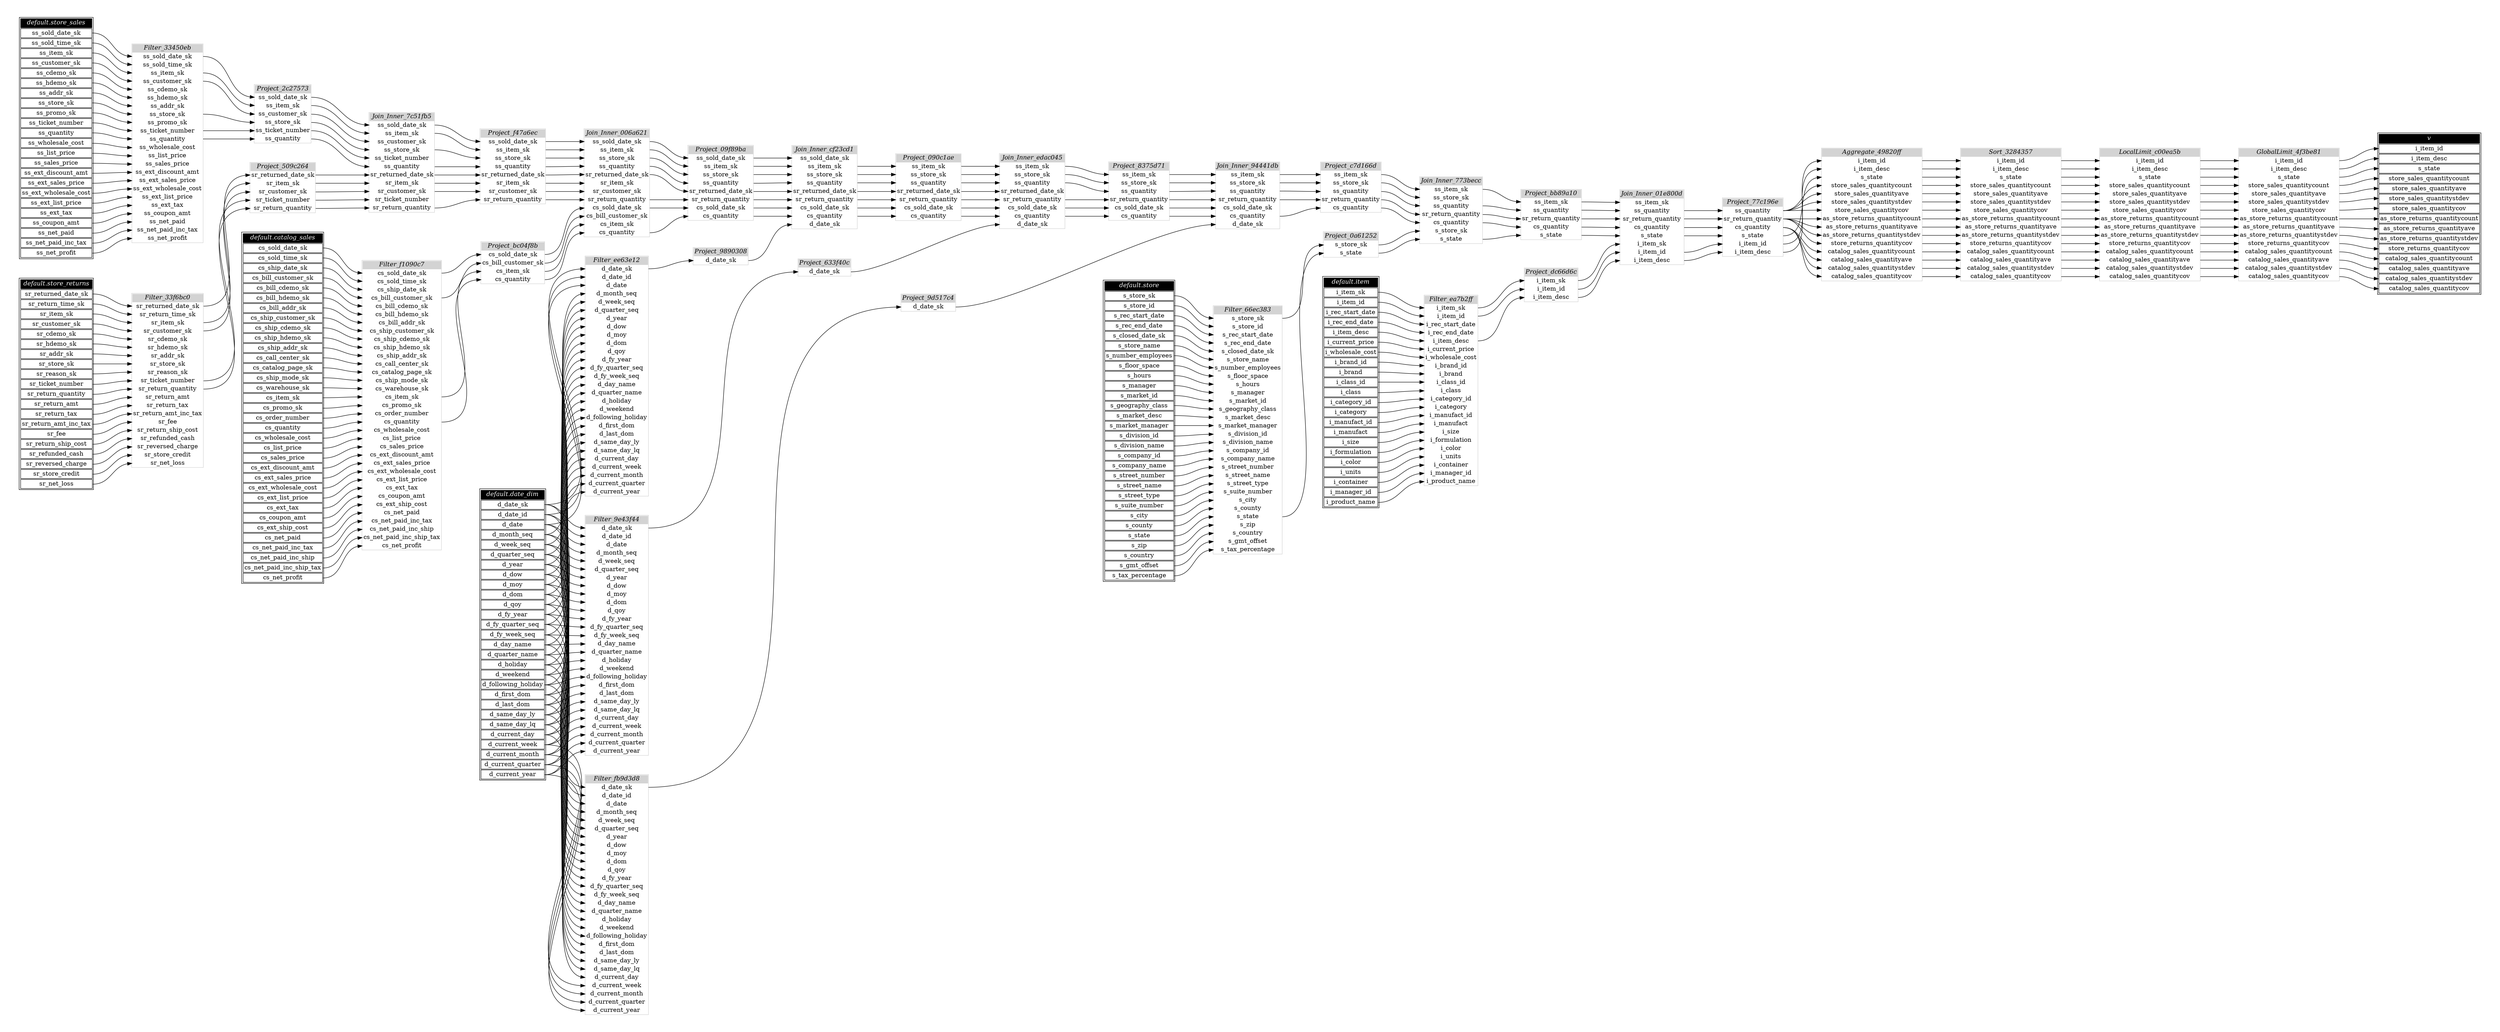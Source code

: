 // Automatically generated by TPCDSFlowTestSuite


digraph {
  graph [pad="0.5" nodesep="0.5" ranksep="1" fontname="Helvetica" rankdir=LR];
  node [shape=plaintext]

  
"Aggregate_49820ff" [label=<
<table color="lightgray" border="1" cellborder="0" cellspacing="0">
  <tr><td bgcolor="lightgray" port="nodeName"><i>Aggregate_49820ff</i></td></tr>
  <tr><td port="0">i_item_id</td></tr>
<tr><td port="1">i_item_desc</td></tr>
<tr><td port="2">s_state</td></tr>
<tr><td port="3">store_sales_quantitycount</td></tr>
<tr><td port="4">store_sales_quantityave</td></tr>
<tr><td port="5">store_sales_quantitystdev</td></tr>
<tr><td port="6">store_sales_quantitycov</td></tr>
<tr><td port="7">as_store_returns_quantitycount</td></tr>
<tr><td port="8">as_store_returns_quantityave</td></tr>
<tr><td port="9">as_store_returns_quantitystdev</td></tr>
<tr><td port="10">store_returns_quantitycov</td></tr>
<tr><td port="11">catalog_sales_quantitycount</td></tr>
<tr><td port="12">catalog_sales_quantityave</td></tr>
<tr><td port="13">catalog_sales_quantitystdev</td></tr>
<tr><td port="14">catalog_sales_quantitycov</td></tr>
</table>>];
     

"Filter_33450eb" [label=<
<table color="lightgray" border="1" cellborder="0" cellspacing="0">
  <tr><td bgcolor="lightgray" port="nodeName"><i>Filter_33450eb</i></td></tr>
  <tr><td port="0">ss_sold_date_sk</td></tr>
<tr><td port="1">ss_sold_time_sk</td></tr>
<tr><td port="2">ss_item_sk</td></tr>
<tr><td port="3">ss_customer_sk</td></tr>
<tr><td port="4">ss_cdemo_sk</td></tr>
<tr><td port="5">ss_hdemo_sk</td></tr>
<tr><td port="6">ss_addr_sk</td></tr>
<tr><td port="7">ss_store_sk</td></tr>
<tr><td port="8">ss_promo_sk</td></tr>
<tr><td port="9">ss_ticket_number</td></tr>
<tr><td port="10">ss_quantity</td></tr>
<tr><td port="11">ss_wholesale_cost</td></tr>
<tr><td port="12">ss_list_price</td></tr>
<tr><td port="13">ss_sales_price</td></tr>
<tr><td port="14">ss_ext_discount_amt</td></tr>
<tr><td port="15">ss_ext_sales_price</td></tr>
<tr><td port="16">ss_ext_wholesale_cost</td></tr>
<tr><td port="17">ss_ext_list_price</td></tr>
<tr><td port="18">ss_ext_tax</td></tr>
<tr><td port="19">ss_coupon_amt</td></tr>
<tr><td port="20">ss_net_paid</td></tr>
<tr><td port="21">ss_net_paid_inc_tax</td></tr>
<tr><td port="22">ss_net_profit</td></tr>
</table>>];
     

"Filter_33f6bc0" [label=<
<table color="lightgray" border="1" cellborder="0" cellspacing="0">
  <tr><td bgcolor="lightgray" port="nodeName"><i>Filter_33f6bc0</i></td></tr>
  <tr><td port="0">sr_returned_date_sk</td></tr>
<tr><td port="1">sr_return_time_sk</td></tr>
<tr><td port="2">sr_item_sk</td></tr>
<tr><td port="3">sr_customer_sk</td></tr>
<tr><td port="4">sr_cdemo_sk</td></tr>
<tr><td port="5">sr_hdemo_sk</td></tr>
<tr><td port="6">sr_addr_sk</td></tr>
<tr><td port="7">sr_store_sk</td></tr>
<tr><td port="8">sr_reason_sk</td></tr>
<tr><td port="9">sr_ticket_number</td></tr>
<tr><td port="10">sr_return_quantity</td></tr>
<tr><td port="11">sr_return_amt</td></tr>
<tr><td port="12">sr_return_tax</td></tr>
<tr><td port="13">sr_return_amt_inc_tax</td></tr>
<tr><td port="14">sr_fee</td></tr>
<tr><td port="15">sr_return_ship_cost</td></tr>
<tr><td port="16">sr_refunded_cash</td></tr>
<tr><td port="17">sr_reversed_charge</td></tr>
<tr><td port="18">sr_store_credit</td></tr>
<tr><td port="19">sr_net_loss</td></tr>
</table>>];
     

"Filter_66ec383" [label=<
<table color="lightgray" border="1" cellborder="0" cellspacing="0">
  <tr><td bgcolor="lightgray" port="nodeName"><i>Filter_66ec383</i></td></tr>
  <tr><td port="0">s_store_sk</td></tr>
<tr><td port="1">s_store_id</td></tr>
<tr><td port="2">s_rec_start_date</td></tr>
<tr><td port="3">s_rec_end_date</td></tr>
<tr><td port="4">s_closed_date_sk</td></tr>
<tr><td port="5">s_store_name</td></tr>
<tr><td port="6">s_number_employees</td></tr>
<tr><td port="7">s_floor_space</td></tr>
<tr><td port="8">s_hours</td></tr>
<tr><td port="9">s_manager</td></tr>
<tr><td port="10">s_market_id</td></tr>
<tr><td port="11">s_geography_class</td></tr>
<tr><td port="12">s_market_desc</td></tr>
<tr><td port="13">s_market_manager</td></tr>
<tr><td port="14">s_division_id</td></tr>
<tr><td port="15">s_division_name</td></tr>
<tr><td port="16">s_company_id</td></tr>
<tr><td port="17">s_company_name</td></tr>
<tr><td port="18">s_street_number</td></tr>
<tr><td port="19">s_street_name</td></tr>
<tr><td port="20">s_street_type</td></tr>
<tr><td port="21">s_suite_number</td></tr>
<tr><td port="22">s_city</td></tr>
<tr><td port="23">s_county</td></tr>
<tr><td port="24">s_state</td></tr>
<tr><td port="25">s_zip</td></tr>
<tr><td port="26">s_country</td></tr>
<tr><td port="27">s_gmt_offset</td></tr>
<tr><td port="28">s_tax_percentage</td></tr>
</table>>];
     

"Filter_9e43f44" [label=<
<table color="lightgray" border="1" cellborder="0" cellspacing="0">
  <tr><td bgcolor="lightgray" port="nodeName"><i>Filter_9e43f44</i></td></tr>
  <tr><td port="0">d_date_sk</td></tr>
<tr><td port="1">d_date_id</td></tr>
<tr><td port="2">d_date</td></tr>
<tr><td port="3">d_month_seq</td></tr>
<tr><td port="4">d_week_seq</td></tr>
<tr><td port="5">d_quarter_seq</td></tr>
<tr><td port="6">d_year</td></tr>
<tr><td port="7">d_dow</td></tr>
<tr><td port="8">d_moy</td></tr>
<tr><td port="9">d_dom</td></tr>
<tr><td port="10">d_qoy</td></tr>
<tr><td port="11">d_fy_year</td></tr>
<tr><td port="12">d_fy_quarter_seq</td></tr>
<tr><td port="13">d_fy_week_seq</td></tr>
<tr><td port="14">d_day_name</td></tr>
<tr><td port="15">d_quarter_name</td></tr>
<tr><td port="16">d_holiday</td></tr>
<tr><td port="17">d_weekend</td></tr>
<tr><td port="18">d_following_holiday</td></tr>
<tr><td port="19">d_first_dom</td></tr>
<tr><td port="20">d_last_dom</td></tr>
<tr><td port="21">d_same_day_ly</td></tr>
<tr><td port="22">d_same_day_lq</td></tr>
<tr><td port="23">d_current_day</td></tr>
<tr><td port="24">d_current_week</td></tr>
<tr><td port="25">d_current_month</td></tr>
<tr><td port="26">d_current_quarter</td></tr>
<tr><td port="27">d_current_year</td></tr>
</table>>];
     

"Filter_ea7b2ff" [label=<
<table color="lightgray" border="1" cellborder="0" cellspacing="0">
  <tr><td bgcolor="lightgray" port="nodeName"><i>Filter_ea7b2ff</i></td></tr>
  <tr><td port="0">i_item_sk</td></tr>
<tr><td port="1">i_item_id</td></tr>
<tr><td port="2">i_rec_start_date</td></tr>
<tr><td port="3">i_rec_end_date</td></tr>
<tr><td port="4">i_item_desc</td></tr>
<tr><td port="5">i_current_price</td></tr>
<tr><td port="6">i_wholesale_cost</td></tr>
<tr><td port="7">i_brand_id</td></tr>
<tr><td port="8">i_brand</td></tr>
<tr><td port="9">i_class_id</td></tr>
<tr><td port="10">i_class</td></tr>
<tr><td port="11">i_category_id</td></tr>
<tr><td port="12">i_category</td></tr>
<tr><td port="13">i_manufact_id</td></tr>
<tr><td port="14">i_manufact</td></tr>
<tr><td port="15">i_size</td></tr>
<tr><td port="16">i_formulation</td></tr>
<tr><td port="17">i_color</td></tr>
<tr><td port="18">i_units</td></tr>
<tr><td port="19">i_container</td></tr>
<tr><td port="20">i_manager_id</td></tr>
<tr><td port="21">i_product_name</td></tr>
</table>>];
     

"Filter_ee63e12" [label=<
<table color="lightgray" border="1" cellborder="0" cellspacing="0">
  <tr><td bgcolor="lightgray" port="nodeName"><i>Filter_ee63e12</i></td></tr>
  <tr><td port="0">d_date_sk</td></tr>
<tr><td port="1">d_date_id</td></tr>
<tr><td port="2">d_date</td></tr>
<tr><td port="3">d_month_seq</td></tr>
<tr><td port="4">d_week_seq</td></tr>
<tr><td port="5">d_quarter_seq</td></tr>
<tr><td port="6">d_year</td></tr>
<tr><td port="7">d_dow</td></tr>
<tr><td port="8">d_moy</td></tr>
<tr><td port="9">d_dom</td></tr>
<tr><td port="10">d_qoy</td></tr>
<tr><td port="11">d_fy_year</td></tr>
<tr><td port="12">d_fy_quarter_seq</td></tr>
<tr><td port="13">d_fy_week_seq</td></tr>
<tr><td port="14">d_day_name</td></tr>
<tr><td port="15">d_quarter_name</td></tr>
<tr><td port="16">d_holiday</td></tr>
<tr><td port="17">d_weekend</td></tr>
<tr><td port="18">d_following_holiday</td></tr>
<tr><td port="19">d_first_dom</td></tr>
<tr><td port="20">d_last_dom</td></tr>
<tr><td port="21">d_same_day_ly</td></tr>
<tr><td port="22">d_same_day_lq</td></tr>
<tr><td port="23">d_current_day</td></tr>
<tr><td port="24">d_current_week</td></tr>
<tr><td port="25">d_current_month</td></tr>
<tr><td port="26">d_current_quarter</td></tr>
<tr><td port="27">d_current_year</td></tr>
</table>>];
     

"Filter_f1090c7" [label=<
<table color="lightgray" border="1" cellborder="0" cellspacing="0">
  <tr><td bgcolor="lightgray" port="nodeName"><i>Filter_f1090c7</i></td></tr>
  <tr><td port="0">cs_sold_date_sk</td></tr>
<tr><td port="1">cs_sold_time_sk</td></tr>
<tr><td port="2">cs_ship_date_sk</td></tr>
<tr><td port="3">cs_bill_customer_sk</td></tr>
<tr><td port="4">cs_bill_cdemo_sk</td></tr>
<tr><td port="5">cs_bill_hdemo_sk</td></tr>
<tr><td port="6">cs_bill_addr_sk</td></tr>
<tr><td port="7">cs_ship_customer_sk</td></tr>
<tr><td port="8">cs_ship_cdemo_sk</td></tr>
<tr><td port="9">cs_ship_hdemo_sk</td></tr>
<tr><td port="10">cs_ship_addr_sk</td></tr>
<tr><td port="11">cs_call_center_sk</td></tr>
<tr><td port="12">cs_catalog_page_sk</td></tr>
<tr><td port="13">cs_ship_mode_sk</td></tr>
<tr><td port="14">cs_warehouse_sk</td></tr>
<tr><td port="15">cs_item_sk</td></tr>
<tr><td port="16">cs_promo_sk</td></tr>
<tr><td port="17">cs_order_number</td></tr>
<tr><td port="18">cs_quantity</td></tr>
<tr><td port="19">cs_wholesale_cost</td></tr>
<tr><td port="20">cs_list_price</td></tr>
<tr><td port="21">cs_sales_price</td></tr>
<tr><td port="22">cs_ext_discount_amt</td></tr>
<tr><td port="23">cs_ext_sales_price</td></tr>
<tr><td port="24">cs_ext_wholesale_cost</td></tr>
<tr><td port="25">cs_ext_list_price</td></tr>
<tr><td port="26">cs_ext_tax</td></tr>
<tr><td port="27">cs_coupon_amt</td></tr>
<tr><td port="28">cs_ext_ship_cost</td></tr>
<tr><td port="29">cs_net_paid</td></tr>
<tr><td port="30">cs_net_paid_inc_tax</td></tr>
<tr><td port="31">cs_net_paid_inc_ship</td></tr>
<tr><td port="32">cs_net_paid_inc_ship_tax</td></tr>
<tr><td port="33">cs_net_profit</td></tr>
</table>>];
     

"Filter_fb9d3d8" [label=<
<table color="lightgray" border="1" cellborder="0" cellspacing="0">
  <tr><td bgcolor="lightgray" port="nodeName"><i>Filter_fb9d3d8</i></td></tr>
  <tr><td port="0">d_date_sk</td></tr>
<tr><td port="1">d_date_id</td></tr>
<tr><td port="2">d_date</td></tr>
<tr><td port="3">d_month_seq</td></tr>
<tr><td port="4">d_week_seq</td></tr>
<tr><td port="5">d_quarter_seq</td></tr>
<tr><td port="6">d_year</td></tr>
<tr><td port="7">d_dow</td></tr>
<tr><td port="8">d_moy</td></tr>
<tr><td port="9">d_dom</td></tr>
<tr><td port="10">d_qoy</td></tr>
<tr><td port="11">d_fy_year</td></tr>
<tr><td port="12">d_fy_quarter_seq</td></tr>
<tr><td port="13">d_fy_week_seq</td></tr>
<tr><td port="14">d_day_name</td></tr>
<tr><td port="15">d_quarter_name</td></tr>
<tr><td port="16">d_holiday</td></tr>
<tr><td port="17">d_weekend</td></tr>
<tr><td port="18">d_following_holiday</td></tr>
<tr><td port="19">d_first_dom</td></tr>
<tr><td port="20">d_last_dom</td></tr>
<tr><td port="21">d_same_day_ly</td></tr>
<tr><td port="22">d_same_day_lq</td></tr>
<tr><td port="23">d_current_day</td></tr>
<tr><td port="24">d_current_week</td></tr>
<tr><td port="25">d_current_month</td></tr>
<tr><td port="26">d_current_quarter</td></tr>
<tr><td port="27">d_current_year</td></tr>
</table>>];
     

"GlobalLimit_4f3be81" [label=<
<table color="lightgray" border="1" cellborder="0" cellspacing="0">
  <tr><td bgcolor="lightgray" port="nodeName"><i>GlobalLimit_4f3be81</i></td></tr>
  <tr><td port="0">i_item_id</td></tr>
<tr><td port="1">i_item_desc</td></tr>
<tr><td port="2">s_state</td></tr>
<tr><td port="3">store_sales_quantitycount</td></tr>
<tr><td port="4">store_sales_quantityave</td></tr>
<tr><td port="5">store_sales_quantitystdev</td></tr>
<tr><td port="6">store_sales_quantitycov</td></tr>
<tr><td port="7">as_store_returns_quantitycount</td></tr>
<tr><td port="8">as_store_returns_quantityave</td></tr>
<tr><td port="9">as_store_returns_quantitystdev</td></tr>
<tr><td port="10">store_returns_quantitycov</td></tr>
<tr><td port="11">catalog_sales_quantitycount</td></tr>
<tr><td port="12">catalog_sales_quantityave</td></tr>
<tr><td port="13">catalog_sales_quantitystdev</td></tr>
<tr><td port="14">catalog_sales_quantitycov</td></tr>
</table>>];
     

"Join_Inner_006a621" [label=<
<table color="lightgray" border="1" cellborder="0" cellspacing="0">
  <tr><td bgcolor="lightgray" port="nodeName"><i>Join_Inner_006a621</i></td></tr>
  <tr><td port="0">ss_sold_date_sk</td></tr>
<tr><td port="1">ss_item_sk</td></tr>
<tr><td port="2">ss_store_sk</td></tr>
<tr><td port="3">ss_quantity</td></tr>
<tr><td port="4">sr_returned_date_sk</td></tr>
<tr><td port="5">sr_item_sk</td></tr>
<tr><td port="6">sr_customer_sk</td></tr>
<tr><td port="7">sr_return_quantity</td></tr>
<tr><td port="8">cs_sold_date_sk</td></tr>
<tr><td port="9">cs_bill_customer_sk</td></tr>
<tr><td port="10">cs_item_sk</td></tr>
<tr><td port="11">cs_quantity</td></tr>
</table>>];
     

"Join_Inner_01e800d" [label=<
<table color="lightgray" border="1" cellborder="0" cellspacing="0">
  <tr><td bgcolor="lightgray" port="nodeName"><i>Join_Inner_01e800d</i></td></tr>
  <tr><td port="0">ss_item_sk</td></tr>
<tr><td port="1">ss_quantity</td></tr>
<tr><td port="2">sr_return_quantity</td></tr>
<tr><td port="3">cs_quantity</td></tr>
<tr><td port="4">s_state</td></tr>
<tr><td port="5">i_item_sk</td></tr>
<tr><td port="6">i_item_id</td></tr>
<tr><td port="7">i_item_desc</td></tr>
</table>>];
     

"Join_Inner_773becc" [label=<
<table color="lightgray" border="1" cellborder="0" cellspacing="0">
  <tr><td bgcolor="lightgray" port="nodeName"><i>Join_Inner_773becc</i></td></tr>
  <tr><td port="0">ss_item_sk</td></tr>
<tr><td port="1">ss_store_sk</td></tr>
<tr><td port="2">ss_quantity</td></tr>
<tr><td port="3">sr_return_quantity</td></tr>
<tr><td port="4">cs_quantity</td></tr>
<tr><td port="5">s_store_sk</td></tr>
<tr><td port="6">s_state</td></tr>
</table>>];
     

"Join_Inner_7c51fb5" [label=<
<table color="lightgray" border="1" cellborder="0" cellspacing="0">
  <tr><td bgcolor="lightgray" port="nodeName"><i>Join_Inner_7c51fb5</i></td></tr>
  <tr><td port="0">ss_sold_date_sk</td></tr>
<tr><td port="1">ss_item_sk</td></tr>
<tr><td port="2">ss_customer_sk</td></tr>
<tr><td port="3">ss_store_sk</td></tr>
<tr><td port="4">ss_ticket_number</td></tr>
<tr><td port="5">ss_quantity</td></tr>
<tr><td port="6">sr_returned_date_sk</td></tr>
<tr><td port="7">sr_item_sk</td></tr>
<tr><td port="8">sr_customer_sk</td></tr>
<tr><td port="9">sr_ticket_number</td></tr>
<tr><td port="10">sr_return_quantity</td></tr>
</table>>];
     

"Join_Inner_94441db" [label=<
<table color="lightgray" border="1" cellborder="0" cellspacing="0">
  <tr><td bgcolor="lightgray" port="nodeName"><i>Join_Inner_94441db</i></td></tr>
  <tr><td port="0">ss_item_sk</td></tr>
<tr><td port="1">ss_store_sk</td></tr>
<tr><td port="2">ss_quantity</td></tr>
<tr><td port="3">sr_return_quantity</td></tr>
<tr><td port="4">cs_sold_date_sk</td></tr>
<tr><td port="5">cs_quantity</td></tr>
<tr><td port="6">d_date_sk</td></tr>
</table>>];
     

"Join_Inner_cf23cd1" [label=<
<table color="lightgray" border="1" cellborder="0" cellspacing="0">
  <tr><td bgcolor="lightgray" port="nodeName"><i>Join_Inner_cf23cd1</i></td></tr>
  <tr><td port="0">ss_sold_date_sk</td></tr>
<tr><td port="1">ss_item_sk</td></tr>
<tr><td port="2">ss_store_sk</td></tr>
<tr><td port="3">ss_quantity</td></tr>
<tr><td port="4">sr_returned_date_sk</td></tr>
<tr><td port="5">sr_return_quantity</td></tr>
<tr><td port="6">cs_sold_date_sk</td></tr>
<tr><td port="7">cs_quantity</td></tr>
<tr><td port="8">d_date_sk</td></tr>
</table>>];
     

"Join_Inner_edac045" [label=<
<table color="lightgray" border="1" cellborder="0" cellspacing="0">
  <tr><td bgcolor="lightgray" port="nodeName"><i>Join_Inner_edac045</i></td></tr>
  <tr><td port="0">ss_item_sk</td></tr>
<tr><td port="1">ss_store_sk</td></tr>
<tr><td port="2">ss_quantity</td></tr>
<tr><td port="3">sr_returned_date_sk</td></tr>
<tr><td port="4">sr_return_quantity</td></tr>
<tr><td port="5">cs_sold_date_sk</td></tr>
<tr><td port="6">cs_quantity</td></tr>
<tr><td port="7">d_date_sk</td></tr>
</table>>];
     

"LocalLimit_c00ea5b" [label=<
<table color="lightgray" border="1" cellborder="0" cellspacing="0">
  <tr><td bgcolor="lightgray" port="nodeName"><i>LocalLimit_c00ea5b</i></td></tr>
  <tr><td port="0">i_item_id</td></tr>
<tr><td port="1">i_item_desc</td></tr>
<tr><td port="2">s_state</td></tr>
<tr><td port="3">store_sales_quantitycount</td></tr>
<tr><td port="4">store_sales_quantityave</td></tr>
<tr><td port="5">store_sales_quantitystdev</td></tr>
<tr><td port="6">store_sales_quantitycov</td></tr>
<tr><td port="7">as_store_returns_quantitycount</td></tr>
<tr><td port="8">as_store_returns_quantityave</td></tr>
<tr><td port="9">as_store_returns_quantitystdev</td></tr>
<tr><td port="10">store_returns_quantitycov</td></tr>
<tr><td port="11">catalog_sales_quantitycount</td></tr>
<tr><td port="12">catalog_sales_quantityave</td></tr>
<tr><td port="13">catalog_sales_quantitystdev</td></tr>
<tr><td port="14">catalog_sales_quantitycov</td></tr>
</table>>];
     

"Project_090c1ae" [label=<
<table color="lightgray" border="1" cellborder="0" cellspacing="0">
  <tr><td bgcolor="lightgray" port="nodeName"><i>Project_090c1ae</i></td></tr>
  <tr><td port="0">ss_item_sk</td></tr>
<tr><td port="1">ss_store_sk</td></tr>
<tr><td port="2">ss_quantity</td></tr>
<tr><td port="3">sr_returned_date_sk</td></tr>
<tr><td port="4">sr_return_quantity</td></tr>
<tr><td port="5">cs_sold_date_sk</td></tr>
<tr><td port="6">cs_quantity</td></tr>
</table>>];
     

"Project_09f89ba" [label=<
<table color="lightgray" border="1" cellborder="0" cellspacing="0">
  <tr><td bgcolor="lightgray" port="nodeName"><i>Project_09f89ba</i></td></tr>
  <tr><td port="0">ss_sold_date_sk</td></tr>
<tr><td port="1">ss_item_sk</td></tr>
<tr><td port="2">ss_store_sk</td></tr>
<tr><td port="3">ss_quantity</td></tr>
<tr><td port="4">sr_returned_date_sk</td></tr>
<tr><td port="5">sr_return_quantity</td></tr>
<tr><td port="6">cs_sold_date_sk</td></tr>
<tr><td port="7">cs_quantity</td></tr>
</table>>];
     

"Project_0a61252" [label=<
<table color="lightgray" border="1" cellborder="0" cellspacing="0">
  <tr><td bgcolor="lightgray" port="nodeName"><i>Project_0a61252</i></td></tr>
  <tr><td port="0">s_store_sk</td></tr>
<tr><td port="1">s_state</td></tr>
</table>>];
     

"Project_2c27573" [label=<
<table color="lightgray" border="1" cellborder="0" cellspacing="0">
  <tr><td bgcolor="lightgray" port="nodeName"><i>Project_2c27573</i></td></tr>
  <tr><td port="0">ss_sold_date_sk</td></tr>
<tr><td port="1">ss_item_sk</td></tr>
<tr><td port="2">ss_customer_sk</td></tr>
<tr><td port="3">ss_store_sk</td></tr>
<tr><td port="4">ss_ticket_number</td></tr>
<tr><td port="5">ss_quantity</td></tr>
</table>>];
     

"Project_509c264" [label=<
<table color="lightgray" border="1" cellborder="0" cellspacing="0">
  <tr><td bgcolor="lightgray" port="nodeName"><i>Project_509c264</i></td></tr>
  <tr><td port="0">sr_returned_date_sk</td></tr>
<tr><td port="1">sr_item_sk</td></tr>
<tr><td port="2">sr_customer_sk</td></tr>
<tr><td port="3">sr_ticket_number</td></tr>
<tr><td port="4">sr_return_quantity</td></tr>
</table>>];
     

"Project_633f40c" [label=<
<table color="lightgray" border="1" cellborder="0" cellspacing="0">
  <tr><td bgcolor="lightgray" port="nodeName"><i>Project_633f40c</i></td></tr>
  <tr><td port="0">d_date_sk</td></tr>
</table>>];
     

"Project_77c196e" [label=<
<table color="lightgray" border="1" cellborder="0" cellspacing="0">
  <tr><td bgcolor="lightgray" port="nodeName"><i>Project_77c196e</i></td></tr>
  <tr><td port="0">ss_quantity</td></tr>
<tr><td port="1">sr_return_quantity</td></tr>
<tr><td port="2">cs_quantity</td></tr>
<tr><td port="3">s_state</td></tr>
<tr><td port="4">i_item_id</td></tr>
<tr><td port="5">i_item_desc</td></tr>
</table>>];
     

"Project_8375d71" [label=<
<table color="lightgray" border="1" cellborder="0" cellspacing="0">
  <tr><td bgcolor="lightgray" port="nodeName"><i>Project_8375d71</i></td></tr>
  <tr><td port="0">ss_item_sk</td></tr>
<tr><td port="1">ss_store_sk</td></tr>
<tr><td port="2">ss_quantity</td></tr>
<tr><td port="3">sr_return_quantity</td></tr>
<tr><td port="4">cs_sold_date_sk</td></tr>
<tr><td port="5">cs_quantity</td></tr>
</table>>];
     

"Project_9890308" [label=<
<table color="lightgray" border="1" cellborder="0" cellspacing="0">
  <tr><td bgcolor="lightgray" port="nodeName"><i>Project_9890308</i></td></tr>
  <tr><td port="0">d_date_sk</td></tr>
</table>>];
     

"Project_9d517c4" [label=<
<table color="lightgray" border="1" cellborder="0" cellspacing="0">
  <tr><td bgcolor="lightgray" port="nodeName"><i>Project_9d517c4</i></td></tr>
  <tr><td port="0">d_date_sk</td></tr>
</table>>];
     

"Project_bb89a10" [label=<
<table color="lightgray" border="1" cellborder="0" cellspacing="0">
  <tr><td bgcolor="lightgray" port="nodeName"><i>Project_bb89a10</i></td></tr>
  <tr><td port="0">ss_item_sk</td></tr>
<tr><td port="1">ss_quantity</td></tr>
<tr><td port="2">sr_return_quantity</td></tr>
<tr><td port="3">cs_quantity</td></tr>
<tr><td port="4">s_state</td></tr>
</table>>];
     

"Project_bc04f8b" [label=<
<table color="lightgray" border="1" cellborder="0" cellspacing="0">
  <tr><td bgcolor="lightgray" port="nodeName"><i>Project_bc04f8b</i></td></tr>
  <tr><td port="0">cs_sold_date_sk</td></tr>
<tr><td port="1">cs_bill_customer_sk</td></tr>
<tr><td port="2">cs_item_sk</td></tr>
<tr><td port="3">cs_quantity</td></tr>
</table>>];
     

"Project_c7d166d" [label=<
<table color="lightgray" border="1" cellborder="0" cellspacing="0">
  <tr><td bgcolor="lightgray" port="nodeName"><i>Project_c7d166d</i></td></tr>
  <tr><td port="0">ss_item_sk</td></tr>
<tr><td port="1">ss_store_sk</td></tr>
<tr><td port="2">ss_quantity</td></tr>
<tr><td port="3">sr_return_quantity</td></tr>
<tr><td port="4">cs_quantity</td></tr>
</table>>];
     

"Project_dc66d6c" [label=<
<table color="lightgray" border="1" cellborder="0" cellspacing="0">
  <tr><td bgcolor="lightgray" port="nodeName"><i>Project_dc66d6c</i></td></tr>
  <tr><td port="0">i_item_sk</td></tr>
<tr><td port="1">i_item_id</td></tr>
<tr><td port="2">i_item_desc</td></tr>
</table>>];
     

"Project_f47a6ec" [label=<
<table color="lightgray" border="1" cellborder="0" cellspacing="0">
  <tr><td bgcolor="lightgray" port="nodeName"><i>Project_f47a6ec</i></td></tr>
  <tr><td port="0">ss_sold_date_sk</td></tr>
<tr><td port="1">ss_item_sk</td></tr>
<tr><td port="2">ss_store_sk</td></tr>
<tr><td port="3">ss_quantity</td></tr>
<tr><td port="4">sr_returned_date_sk</td></tr>
<tr><td port="5">sr_item_sk</td></tr>
<tr><td port="6">sr_customer_sk</td></tr>
<tr><td port="7">sr_return_quantity</td></tr>
</table>>];
     

"Sort_3284357" [label=<
<table color="lightgray" border="1" cellborder="0" cellspacing="0">
  <tr><td bgcolor="lightgray" port="nodeName"><i>Sort_3284357</i></td></tr>
  <tr><td port="0">i_item_id</td></tr>
<tr><td port="1">i_item_desc</td></tr>
<tr><td port="2">s_state</td></tr>
<tr><td port="3">store_sales_quantitycount</td></tr>
<tr><td port="4">store_sales_quantityave</td></tr>
<tr><td port="5">store_sales_quantitystdev</td></tr>
<tr><td port="6">store_sales_quantitycov</td></tr>
<tr><td port="7">as_store_returns_quantitycount</td></tr>
<tr><td port="8">as_store_returns_quantityave</td></tr>
<tr><td port="9">as_store_returns_quantitystdev</td></tr>
<tr><td port="10">store_returns_quantitycov</td></tr>
<tr><td port="11">catalog_sales_quantitycount</td></tr>
<tr><td port="12">catalog_sales_quantityave</td></tr>
<tr><td port="13">catalog_sales_quantitystdev</td></tr>
<tr><td port="14">catalog_sales_quantitycov</td></tr>
</table>>];
     

"default.catalog_sales" [color="black" label=<
<table>
  <tr><td bgcolor="black" port="nodeName"><i><font color="white">default.catalog_sales</font></i></td></tr>
  <tr><td port="0">cs_sold_date_sk</td></tr>
<tr><td port="1">cs_sold_time_sk</td></tr>
<tr><td port="2">cs_ship_date_sk</td></tr>
<tr><td port="3">cs_bill_customer_sk</td></tr>
<tr><td port="4">cs_bill_cdemo_sk</td></tr>
<tr><td port="5">cs_bill_hdemo_sk</td></tr>
<tr><td port="6">cs_bill_addr_sk</td></tr>
<tr><td port="7">cs_ship_customer_sk</td></tr>
<tr><td port="8">cs_ship_cdemo_sk</td></tr>
<tr><td port="9">cs_ship_hdemo_sk</td></tr>
<tr><td port="10">cs_ship_addr_sk</td></tr>
<tr><td port="11">cs_call_center_sk</td></tr>
<tr><td port="12">cs_catalog_page_sk</td></tr>
<tr><td port="13">cs_ship_mode_sk</td></tr>
<tr><td port="14">cs_warehouse_sk</td></tr>
<tr><td port="15">cs_item_sk</td></tr>
<tr><td port="16">cs_promo_sk</td></tr>
<tr><td port="17">cs_order_number</td></tr>
<tr><td port="18">cs_quantity</td></tr>
<tr><td port="19">cs_wholesale_cost</td></tr>
<tr><td port="20">cs_list_price</td></tr>
<tr><td port="21">cs_sales_price</td></tr>
<tr><td port="22">cs_ext_discount_amt</td></tr>
<tr><td port="23">cs_ext_sales_price</td></tr>
<tr><td port="24">cs_ext_wholesale_cost</td></tr>
<tr><td port="25">cs_ext_list_price</td></tr>
<tr><td port="26">cs_ext_tax</td></tr>
<tr><td port="27">cs_coupon_amt</td></tr>
<tr><td port="28">cs_ext_ship_cost</td></tr>
<tr><td port="29">cs_net_paid</td></tr>
<tr><td port="30">cs_net_paid_inc_tax</td></tr>
<tr><td port="31">cs_net_paid_inc_ship</td></tr>
<tr><td port="32">cs_net_paid_inc_ship_tax</td></tr>
<tr><td port="33">cs_net_profit</td></tr>
</table>>];
     

"default.date_dim" [color="black" label=<
<table>
  <tr><td bgcolor="black" port="nodeName"><i><font color="white">default.date_dim</font></i></td></tr>
  <tr><td port="0">d_date_sk</td></tr>
<tr><td port="1">d_date_id</td></tr>
<tr><td port="2">d_date</td></tr>
<tr><td port="3">d_month_seq</td></tr>
<tr><td port="4">d_week_seq</td></tr>
<tr><td port="5">d_quarter_seq</td></tr>
<tr><td port="6">d_year</td></tr>
<tr><td port="7">d_dow</td></tr>
<tr><td port="8">d_moy</td></tr>
<tr><td port="9">d_dom</td></tr>
<tr><td port="10">d_qoy</td></tr>
<tr><td port="11">d_fy_year</td></tr>
<tr><td port="12">d_fy_quarter_seq</td></tr>
<tr><td port="13">d_fy_week_seq</td></tr>
<tr><td port="14">d_day_name</td></tr>
<tr><td port="15">d_quarter_name</td></tr>
<tr><td port="16">d_holiday</td></tr>
<tr><td port="17">d_weekend</td></tr>
<tr><td port="18">d_following_holiday</td></tr>
<tr><td port="19">d_first_dom</td></tr>
<tr><td port="20">d_last_dom</td></tr>
<tr><td port="21">d_same_day_ly</td></tr>
<tr><td port="22">d_same_day_lq</td></tr>
<tr><td port="23">d_current_day</td></tr>
<tr><td port="24">d_current_week</td></tr>
<tr><td port="25">d_current_month</td></tr>
<tr><td port="26">d_current_quarter</td></tr>
<tr><td port="27">d_current_year</td></tr>
</table>>];
     

"default.item" [color="black" label=<
<table>
  <tr><td bgcolor="black" port="nodeName"><i><font color="white">default.item</font></i></td></tr>
  <tr><td port="0">i_item_sk</td></tr>
<tr><td port="1">i_item_id</td></tr>
<tr><td port="2">i_rec_start_date</td></tr>
<tr><td port="3">i_rec_end_date</td></tr>
<tr><td port="4">i_item_desc</td></tr>
<tr><td port="5">i_current_price</td></tr>
<tr><td port="6">i_wholesale_cost</td></tr>
<tr><td port="7">i_brand_id</td></tr>
<tr><td port="8">i_brand</td></tr>
<tr><td port="9">i_class_id</td></tr>
<tr><td port="10">i_class</td></tr>
<tr><td port="11">i_category_id</td></tr>
<tr><td port="12">i_category</td></tr>
<tr><td port="13">i_manufact_id</td></tr>
<tr><td port="14">i_manufact</td></tr>
<tr><td port="15">i_size</td></tr>
<tr><td port="16">i_formulation</td></tr>
<tr><td port="17">i_color</td></tr>
<tr><td port="18">i_units</td></tr>
<tr><td port="19">i_container</td></tr>
<tr><td port="20">i_manager_id</td></tr>
<tr><td port="21">i_product_name</td></tr>
</table>>];
     

"default.store" [color="black" label=<
<table>
  <tr><td bgcolor="black" port="nodeName"><i><font color="white">default.store</font></i></td></tr>
  <tr><td port="0">s_store_sk</td></tr>
<tr><td port="1">s_store_id</td></tr>
<tr><td port="2">s_rec_start_date</td></tr>
<tr><td port="3">s_rec_end_date</td></tr>
<tr><td port="4">s_closed_date_sk</td></tr>
<tr><td port="5">s_store_name</td></tr>
<tr><td port="6">s_number_employees</td></tr>
<tr><td port="7">s_floor_space</td></tr>
<tr><td port="8">s_hours</td></tr>
<tr><td port="9">s_manager</td></tr>
<tr><td port="10">s_market_id</td></tr>
<tr><td port="11">s_geography_class</td></tr>
<tr><td port="12">s_market_desc</td></tr>
<tr><td port="13">s_market_manager</td></tr>
<tr><td port="14">s_division_id</td></tr>
<tr><td port="15">s_division_name</td></tr>
<tr><td port="16">s_company_id</td></tr>
<tr><td port="17">s_company_name</td></tr>
<tr><td port="18">s_street_number</td></tr>
<tr><td port="19">s_street_name</td></tr>
<tr><td port="20">s_street_type</td></tr>
<tr><td port="21">s_suite_number</td></tr>
<tr><td port="22">s_city</td></tr>
<tr><td port="23">s_county</td></tr>
<tr><td port="24">s_state</td></tr>
<tr><td port="25">s_zip</td></tr>
<tr><td port="26">s_country</td></tr>
<tr><td port="27">s_gmt_offset</td></tr>
<tr><td port="28">s_tax_percentage</td></tr>
</table>>];
     

"default.store_returns" [color="black" label=<
<table>
  <tr><td bgcolor="black" port="nodeName"><i><font color="white">default.store_returns</font></i></td></tr>
  <tr><td port="0">sr_returned_date_sk</td></tr>
<tr><td port="1">sr_return_time_sk</td></tr>
<tr><td port="2">sr_item_sk</td></tr>
<tr><td port="3">sr_customer_sk</td></tr>
<tr><td port="4">sr_cdemo_sk</td></tr>
<tr><td port="5">sr_hdemo_sk</td></tr>
<tr><td port="6">sr_addr_sk</td></tr>
<tr><td port="7">sr_store_sk</td></tr>
<tr><td port="8">sr_reason_sk</td></tr>
<tr><td port="9">sr_ticket_number</td></tr>
<tr><td port="10">sr_return_quantity</td></tr>
<tr><td port="11">sr_return_amt</td></tr>
<tr><td port="12">sr_return_tax</td></tr>
<tr><td port="13">sr_return_amt_inc_tax</td></tr>
<tr><td port="14">sr_fee</td></tr>
<tr><td port="15">sr_return_ship_cost</td></tr>
<tr><td port="16">sr_refunded_cash</td></tr>
<tr><td port="17">sr_reversed_charge</td></tr>
<tr><td port="18">sr_store_credit</td></tr>
<tr><td port="19">sr_net_loss</td></tr>
</table>>];
     

"default.store_sales" [color="black" label=<
<table>
  <tr><td bgcolor="black" port="nodeName"><i><font color="white">default.store_sales</font></i></td></tr>
  <tr><td port="0">ss_sold_date_sk</td></tr>
<tr><td port="1">ss_sold_time_sk</td></tr>
<tr><td port="2">ss_item_sk</td></tr>
<tr><td port="3">ss_customer_sk</td></tr>
<tr><td port="4">ss_cdemo_sk</td></tr>
<tr><td port="5">ss_hdemo_sk</td></tr>
<tr><td port="6">ss_addr_sk</td></tr>
<tr><td port="7">ss_store_sk</td></tr>
<tr><td port="8">ss_promo_sk</td></tr>
<tr><td port="9">ss_ticket_number</td></tr>
<tr><td port="10">ss_quantity</td></tr>
<tr><td port="11">ss_wholesale_cost</td></tr>
<tr><td port="12">ss_list_price</td></tr>
<tr><td port="13">ss_sales_price</td></tr>
<tr><td port="14">ss_ext_discount_amt</td></tr>
<tr><td port="15">ss_ext_sales_price</td></tr>
<tr><td port="16">ss_ext_wholesale_cost</td></tr>
<tr><td port="17">ss_ext_list_price</td></tr>
<tr><td port="18">ss_ext_tax</td></tr>
<tr><td port="19">ss_coupon_amt</td></tr>
<tr><td port="20">ss_net_paid</td></tr>
<tr><td port="21">ss_net_paid_inc_tax</td></tr>
<tr><td port="22">ss_net_profit</td></tr>
</table>>];
     

"v" [color="black" label=<
<table>
  <tr><td bgcolor="black" port="nodeName"><i><font color="white">v</font></i></td></tr>
  <tr><td port="0">i_item_id</td></tr>
<tr><td port="1">i_item_desc</td></tr>
<tr><td port="2">s_state</td></tr>
<tr><td port="3">store_sales_quantitycount</td></tr>
<tr><td port="4">store_sales_quantityave</td></tr>
<tr><td port="5">store_sales_quantitystdev</td></tr>
<tr><td port="6">store_sales_quantitycov</td></tr>
<tr><td port="7">as_store_returns_quantitycount</td></tr>
<tr><td port="8">as_store_returns_quantityave</td></tr>
<tr><td port="9">as_store_returns_quantitystdev</td></tr>
<tr><td port="10">store_returns_quantitycov</td></tr>
<tr><td port="11">catalog_sales_quantitycount</td></tr>
<tr><td port="12">catalog_sales_quantityave</td></tr>
<tr><td port="13">catalog_sales_quantitystdev</td></tr>
<tr><td port="14">catalog_sales_quantitycov</td></tr>
</table>>];
     
  "Aggregate_49820ff":0 -> "Sort_3284357":0;
"Aggregate_49820ff":1 -> "Sort_3284357":1;
"Aggregate_49820ff":10 -> "Sort_3284357":10;
"Aggregate_49820ff":11 -> "Sort_3284357":11;
"Aggregate_49820ff":12 -> "Sort_3284357":12;
"Aggregate_49820ff":13 -> "Sort_3284357":13;
"Aggregate_49820ff":14 -> "Sort_3284357":14;
"Aggregate_49820ff":2 -> "Sort_3284357":2;
"Aggregate_49820ff":3 -> "Sort_3284357":3;
"Aggregate_49820ff":4 -> "Sort_3284357":4;
"Aggregate_49820ff":5 -> "Sort_3284357":5;
"Aggregate_49820ff":6 -> "Sort_3284357":6;
"Aggregate_49820ff":7 -> "Sort_3284357":7;
"Aggregate_49820ff":8 -> "Sort_3284357":8;
"Aggregate_49820ff":9 -> "Sort_3284357":9;
"Filter_33450eb":0 -> "Project_2c27573":0;
"Filter_33450eb":10 -> "Project_2c27573":5;
"Filter_33450eb":2 -> "Project_2c27573":1;
"Filter_33450eb":3 -> "Project_2c27573":2;
"Filter_33450eb":7 -> "Project_2c27573":3;
"Filter_33450eb":9 -> "Project_2c27573":4;
"Filter_33f6bc0":0 -> "Project_509c264":0;
"Filter_33f6bc0":10 -> "Project_509c264":4;
"Filter_33f6bc0":2 -> "Project_509c264":1;
"Filter_33f6bc0":3 -> "Project_509c264":2;
"Filter_33f6bc0":9 -> "Project_509c264":3;
"Filter_66ec383":0 -> "Project_0a61252":0;
"Filter_66ec383":24 -> "Project_0a61252":1;
"Filter_9e43f44":0 -> "Project_633f40c":0;
"Filter_ea7b2ff":0 -> "Project_dc66d6c":0;
"Filter_ea7b2ff":1 -> "Project_dc66d6c":1;
"Filter_ea7b2ff":4 -> "Project_dc66d6c":2;
"Filter_ee63e12":0 -> "Project_9890308":0;
"Filter_f1090c7":0 -> "Project_bc04f8b":0;
"Filter_f1090c7":15 -> "Project_bc04f8b":2;
"Filter_f1090c7":18 -> "Project_bc04f8b":3;
"Filter_f1090c7":3 -> "Project_bc04f8b":1;
"Filter_fb9d3d8":0 -> "Project_9d517c4":0;
"GlobalLimit_4f3be81":0 -> "v":0;
"GlobalLimit_4f3be81":1 -> "v":1;
"GlobalLimit_4f3be81":10 -> "v":10;
"GlobalLimit_4f3be81":11 -> "v":11;
"GlobalLimit_4f3be81":12 -> "v":12;
"GlobalLimit_4f3be81":13 -> "v":13;
"GlobalLimit_4f3be81":14 -> "v":14;
"GlobalLimit_4f3be81":2 -> "v":2;
"GlobalLimit_4f3be81":3 -> "v":3;
"GlobalLimit_4f3be81":4 -> "v":4;
"GlobalLimit_4f3be81":5 -> "v":5;
"GlobalLimit_4f3be81":6 -> "v":6;
"GlobalLimit_4f3be81":7 -> "v":7;
"GlobalLimit_4f3be81":8 -> "v":8;
"GlobalLimit_4f3be81":9 -> "v":9;
"Join_Inner_006a621":0 -> "Project_09f89ba":0;
"Join_Inner_006a621":1 -> "Project_09f89ba":1;
"Join_Inner_006a621":11 -> "Project_09f89ba":7;
"Join_Inner_006a621":2 -> "Project_09f89ba":2;
"Join_Inner_006a621":3 -> "Project_09f89ba":3;
"Join_Inner_006a621":4 -> "Project_09f89ba":4;
"Join_Inner_006a621":7 -> "Project_09f89ba":5;
"Join_Inner_006a621":8 -> "Project_09f89ba":6;
"Join_Inner_01e800d":1 -> "Project_77c196e":0;
"Join_Inner_01e800d":2 -> "Project_77c196e":1;
"Join_Inner_01e800d":3 -> "Project_77c196e":2;
"Join_Inner_01e800d":4 -> "Project_77c196e":3;
"Join_Inner_01e800d":6 -> "Project_77c196e":4;
"Join_Inner_01e800d":7 -> "Project_77c196e":5;
"Join_Inner_773becc":0 -> "Project_bb89a10":0;
"Join_Inner_773becc":2 -> "Project_bb89a10":1;
"Join_Inner_773becc":3 -> "Project_bb89a10":2;
"Join_Inner_773becc":4 -> "Project_bb89a10":3;
"Join_Inner_773becc":6 -> "Project_bb89a10":4;
"Join_Inner_7c51fb5":0 -> "Project_f47a6ec":0;
"Join_Inner_7c51fb5":1 -> "Project_f47a6ec":1;
"Join_Inner_7c51fb5":10 -> "Project_f47a6ec":7;
"Join_Inner_7c51fb5":3 -> "Project_f47a6ec":2;
"Join_Inner_7c51fb5":5 -> "Project_f47a6ec":3;
"Join_Inner_7c51fb5":6 -> "Project_f47a6ec":4;
"Join_Inner_7c51fb5":7 -> "Project_f47a6ec":5;
"Join_Inner_7c51fb5":8 -> "Project_f47a6ec":6;
"Join_Inner_94441db":0 -> "Project_c7d166d":0;
"Join_Inner_94441db":1 -> "Project_c7d166d":1;
"Join_Inner_94441db":2 -> "Project_c7d166d":2;
"Join_Inner_94441db":3 -> "Project_c7d166d":3;
"Join_Inner_94441db":5 -> "Project_c7d166d":4;
"Join_Inner_cf23cd1":1 -> "Project_090c1ae":0;
"Join_Inner_cf23cd1":2 -> "Project_090c1ae":1;
"Join_Inner_cf23cd1":3 -> "Project_090c1ae":2;
"Join_Inner_cf23cd1":4 -> "Project_090c1ae":3;
"Join_Inner_cf23cd1":5 -> "Project_090c1ae":4;
"Join_Inner_cf23cd1":6 -> "Project_090c1ae":5;
"Join_Inner_cf23cd1":7 -> "Project_090c1ae":6;
"Join_Inner_edac045":0 -> "Project_8375d71":0;
"Join_Inner_edac045":1 -> "Project_8375d71":1;
"Join_Inner_edac045":2 -> "Project_8375d71":2;
"Join_Inner_edac045":4 -> "Project_8375d71":3;
"Join_Inner_edac045":5 -> "Project_8375d71":4;
"Join_Inner_edac045":6 -> "Project_8375d71":5;
"LocalLimit_c00ea5b":0 -> "GlobalLimit_4f3be81":0;
"LocalLimit_c00ea5b":1 -> "GlobalLimit_4f3be81":1;
"LocalLimit_c00ea5b":10 -> "GlobalLimit_4f3be81":10;
"LocalLimit_c00ea5b":11 -> "GlobalLimit_4f3be81":11;
"LocalLimit_c00ea5b":12 -> "GlobalLimit_4f3be81":12;
"LocalLimit_c00ea5b":13 -> "GlobalLimit_4f3be81":13;
"LocalLimit_c00ea5b":14 -> "GlobalLimit_4f3be81":14;
"LocalLimit_c00ea5b":2 -> "GlobalLimit_4f3be81":2;
"LocalLimit_c00ea5b":3 -> "GlobalLimit_4f3be81":3;
"LocalLimit_c00ea5b":4 -> "GlobalLimit_4f3be81":4;
"LocalLimit_c00ea5b":5 -> "GlobalLimit_4f3be81":5;
"LocalLimit_c00ea5b":6 -> "GlobalLimit_4f3be81":6;
"LocalLimit_c00ea5b":7 -> "GlobalLimit_4f3be81":7;
"LocalLimit_c00ea5b":8 -> "GlobalLimit_4f3be81":8;
"LocalLimit_c00ea5b":9 -> "GlobalLimit_4f3be81":9;
"Project_090c1ae":0 -> "Join_Inner_edac045":0;
"Project_090c1ae":1 -> "Join_Inner_edac045":1;
"Project_090c1ae":2 -> "Join_Inner_edac045":2;
"Project_090c1ae":3 -> "Join_Inner_edac045":3;
"Project_090c1ae":4 -> "Join_Inner_edac045":4;
"Project_090c1ae":5 -> "Join_Inner_edac045":5;
"Project_090c1ae":6 -> "Join_Inner_edac045":6;
"Project_09f89ba":0 -> "Join_Inner_cf23cd1":0;
"Project_09f89ba":1 -> "Join_Inner_cf23cd1":1;
"Project_09f89ba":2 -> "Join_Inner_cf23cd1":2;
"Project_09f89ba":3 -> "Join_Inner_cf23cd1":3;
"Project_09f89ba":4 -> "Join_Inner_cf23cd1":4;
"Project_09f89ba":5 -> "Join_Inner_cf23cd1":5;
"Project_09f89ba":6 -> "Join_Inner_cf23cd1":6;
"Project_09f89ba":7 -> "Join_Inner_cf23cd1":7;
"Project_0a61252":0 -> "Join_Inner_773becc":5;
"Project_0a61252":1 -> "Join_Inner_773becc":6;
"Project_2c27573":0 -> "Join_Inner_7c51fb5":0;
"Project_2c27573":1 -> "Join_Inner_7c51fb5":1;
"Project_2c27573":2 -> "Join_Inner_7c51fb5":2;
"Project_2c27573":3 -> "Join_Inner_7c51fb5":3;
"Project_2c27573":4 -> "Join_Inner_7c51fb5":4;
"Project_2c27573":5 -> "Join_Inner_7c51fb5":5;
"Project_509c264":0 -> "Join_Inner_7c51fb5":6;
"Project_509c264":1 -> "Join_Inner_7c51fb5":7;
"Project_509c264":2 -> "Join_Inner_7c51fb5":8;
"Project_509c264":3 -> "Join_Inner_7c51fb5":9;
"Project_509c264":4 -> "Join_Inner_7c51fb5":10;
"Project_633f40c":0 -> "Join_Inner_edac045":7;
"Project_77c196e":0 -> "Aggregate_49820ff":3;
"Project_77c196e":0 -> "Aggregate_49820ff":4;
"Project_77c196e":0 -> "Aggregate_49820ff":5;
"Project_77c196e":0 -> "Aggregate_49820ff":6;
"Project_77c196e":1 -> "Aggregate_49820ff":10;
"Project_77c196e":1 -> "Aggregate_49820ff":7;
"Project_77c196e":1 -> "Aggregate_49820ff":8;
"Project_77c196e":1 -> "Aggregate_49820ff":9;
"Project_77c196e":2 -> "Aggregate_49820ff":11;
"Project_77c196e":2 -> "Aggregate_49820ff":12;
"Project_77c196e":2 -> "Aggregate_49820ff":13;
"Project_77c196e":2 -> "Aggregate_49820ff":14;
"Project_77c196e":3 -> "Aggregate_49820ff":2;
"Project_77c196e":4 -> "Aggregate_49820ff":0;
"Project_77c196e":5 -> "Aggregate_49820ff":1;
"Project_8375d71":0 -> "Join_Inner_94441db":0;
"Project_8375d71":1 -> "Join_Inner_94441db":1;
"Project_8375d71":2 -> "Join_Inner_94441db":2;
"Project_8375d71":3 -> "Join_Inner_94441db":3;
"Project_8375d71":4 -> "Join_Inner_94441db":4;
"Project_8375d71":5 -> "Join_Inner_94441db":5;
"Project_9890308":0 -> "Join_Inner_cf23cd1":8;
"Project_9d517c4":0 -> "Join_Inner_94441db":6;
"Project_bb89a10":0 -> "Join_Inner_01e800d":0;
"Project_bb89a10":1 -> "Join_Inner_01e800d":1;
"Project_bb89a10":2 -> "Join_Inner_01e800d":2;
"Project_bb89a10":3 -> "Join_Inner_01e800d":3;
"Project_bb89a10":4 -> "Join_Inner_01e800d":4;
"Project_bc04f8b":0 -> "Join_Inner_006a621":8;
"Project_bc04f8b":1 -> "Join_Inner_006a621":9;
"Project_bc04f8b":2 -> "Join_Inner_006a621":10;
"Project_bc04f8b":3 -> "Join_Inner_006a621":11;
"Project_c7d166d":0 -> "Join_Inner_773becc":0;
"Project_c7d166d":1 -> "Join_Inner_773becc":1;
"Project_c7d166d":2 -> "Join_Inner_773becc":2;
"Project_c7d166d":3 -> "Join_Inner_773becc":3;
"Project_c7d166d":4 -> "Join_Inner_773becc":4;
"Project_dc66d6c":0 -> "Join_Inner_01e800d":5;
"Project_dc66d6c":1 -> "Join_Inner_01e800d":6;
"Project_dc66d6c":2 -> "Join_Inner_01e800d":7;
"Project_f47a6ec":0 -> "Join_Inner_006a621":0;
"Project_f47a6ec":1 -> "Join_Inner_006a621":1;
"Project_f47a6ec":2 -> "Join_Inner_006a621":2;
"Project_f47a6ec":3 -> "Join_Inner_006a621":3;
"Project_f47a6ec":4 -> "Join_Inner_006a621":4;
"Project_f47a6ec":5 -> "Join_Inner_006a621":5;
"Project_f47a6ec":6 -> "Join_Inner_006a621":6;
"Project_f47a6ec":7 -> "Join_Inner_006a621":7;
"Sort_3284357":0 -> "LocalLimit_c00ea5b":0;
"Sort_3284357":1 -> "LocalLimit_c00ea5b":1;
"Sort_3284357":10 -> "LocalLimit_c00ea5b":10;
"Sort_3284357":11 -> "LocalLimit_c00ea5b":11;
"Sort_3284357":12 -> "LocalLimit_c00ea5b":12;
"Sort_3284357":13 -> "LocalLimit_c00ea5b":13;
"Sort_3284357":14 -> "LocalLimit_c00ea5b":14;
"Sort_3284357":2 -> "LocalLimit_c00ea5b":2;
"Sort_3284357":3 -> "LocalLimit_c00ea5b":3;
"Sort_3284357":4 -> "LocalLimit_c00ea5b":4;
"Sort_3284357":5 -> "LocalLimit_c00ea5b":5;
"Sort_3284357":6 -> "LocalLimit_c00ea5b":6;
"Sort_3284357":7 -> "LocalLimit_c00ea5b":7;
"Sort_3284357":8 -> "LocalLimit_c00ea5b":8;
"Sort_3284357":9 -> "LocalLimit_c00ea5b":9;
"default.catalog_sales":0 -> "Filter_f1090c7":0;
"default.catalog_sales":1 -> "Filter_f1090c7":1;
"default.catalog_sales":10 -> "Filter_f1090c7":10;
"default.catalog_sales":11 -> "Filter_f1090c7":11;
"default.catalog_sales":12 -> "Filter_f1090c7":12;
"default.catalog_sales":13 -> "Filter_f1090c7":13;
"default.catalog_sales":14 -> "Filter_f1090c7":14;
"default.catalog_sales":15 -> "Filter_f1090c7":15;
"default.catalog_sales":16 -> "Filter_f1090c7":16;
"default.catalog_sales":17 -> "Filter_f1090c7":17;
"default.catalog_sales":18 -> "Filter_f1090c7":18;
"default.catalog_sales":19 -> "Filter_f1090c7":19;
"default.catalog_sales":2 -> "Filter_f1090c7":2;
"default.catalog_sales":20 -> "Filter_f1090c7":20;
"default.catalog_sales":21 -> "Filter_f1090c7":21;
"default.catalog_sales":22 -> "Filter_f1090c7":22;
"default.catalog_sales":23 -> "Filter_f1090c7":23;
"default.catalog_sales":24 -> "Filter_f1090c7":24;
"default.catalog_sales":25 -> "Filter_f1090c7":25;
"default.catalog_sales":26 -> "Filter_f1090c7":26;
"default.catalog_sales":27 -> "Filter_f1090c7":27;
"default.catalog_sales":28 -> "Filter_f1090c7":28;
"default.catalog_sales":29 -> "Filter_f1090c7":29;
"default.catalog_sales":3 -> "Filter_f1090c7":3;
"default.catalog_sales":30 -> "Filter_f1090c7":30;
"default.catalog_sales":31 -> "Filter_f1090c7":31;
"default.catalog_sales":32 -> "Filter_f1090c7":32;
"default.catalog_sales":33 -> "Filter_f1090c7":33;
"default.catalog_sales":4 -> "Filter_f1090c7":4;
"default.catalog_sales":5 -> "Filter_f1090c7":5;
"default.catalog_sales":6 -> "Filter_f1090c7":6;
"default.catalog_sales":7 -> "Filter_f1090c7":7;
"default.catalog_sales":8 -> "Filter_f1090c7":8;
"default.catalog_sales":9 -> "Filter_f1090c7":9;
"default.date_dim":0 -> "Filter_9e43f44":0;
"default.date_dim":0 -> "Filter_ee63e12":0;
"default.date_dim":0 -> "Filter_fb9d3d8":0;
"default.date_dim":1 -> "Filter_9e43f44":1;
"default.date_dim":1 -> "Filter_ee63e12":1;
"default.date_dim":1 -> "Filter_fb9d3d8":1;
"default.date_dim":10 -> "Filter_9e43f44":10;
"default.date_dim":10 -> "Filter_ee63e12":10;
"default.date_dim":10 -> "Filter_fb9d3d8":10;
"default.date_dim":11 -> "Filter_9e43f44":11;
"default.date_dim":11 -> "Filter_ee63e12":11;
"default.date_dim":11 -> "Filter_fb9d3d8":11;
"default.date_dim":12 -> "Filter_9e43f44":12;
"default.date_dim":12 -> "Filter_ee63e12":12;
"default.date_dim":12 -> "Filter_fb9d3d8":12;
"default.date_dim":13 -> "Filter_9e43f44":13;
"default.date_dim":13 -> "Filter_ee63e12":13;
"default.date_dim":13 -> "Filter_fb9d3d8":13;
"default.date_dim":14 -> "Filter_9e43f44":14;
"default.date_dim":14 -> "Filter_ee63e12":14;
"default.date_dim":14 -> "Filter_fb9d3d8":14;
"default.date_dim":15 -> "Filter_9e43f44":15;
"default.date_dim":15 -> "Filter_ee63e12":15;
"default.date_dim":15 -> "Filter_fb9d3d8":15;
"default.date_dim":16 -> "Filter_9e43f44":16;
"default.date_dim":16 -> "Filter_ee63e12":16;
"default.date_dim":16 -> "Filter_fb9d3d8":16;
"default.date_dim":17 -> "Filter_9e43f44":17;
"default.date_dim":17 -> "Filter_ee63e12":17;
"default.date_dim":17 -> "Filter_fb9d3d8":17;
"default.date_dim":18 -> "Filter_9e43f44":18;
"default.date_dim":18 -> "Filter_ee63e12":18;
"default.date_dim":18 -> "Filter_fb9d3d8":18;
"default.date_dim":19 -> "Filter_9e43f44":19;
"default.date_dim":19 -> "Filter_ee63e12":19;
"default.date_dim":19 -> "Filter_fb9d3d8":19;
"default.date_dim":2 -> "Filter_9e43f44":2;
"default.date_dim":2 -> "Filter_ee63e12":2;
"default.date_dim":2 -> "Filter_fb9d3d8":2;
"default.date_dim":20 -> "Filter_9e43f44":20;
"default.date_dim":20 -> "Filter_ee63e12":20;
"default.date_dim":20 -> "Filter_fb9d3d8":20;
"default.date_dim":21 -> "Filter_9e43f44":21;
"default.date_dim":21 -> "Filter_ee63e12":21;
"default.date_dim":21 -> "Filter_fb9d3d8":21;
"default.date_dim":22 -> "Filter_9e43f44":22;
"default.date_dim":22 -> "Filter_ee63e12":22;
"default.date_dim":22 -> "Filter_fb9d3d8":22;
"default.date_dim":23 -> "Filter_9e43f44":23;
"default.date_dim":23 -> "Filter_ee63e12":23;
"default.date_dim":23 -> "Filter_fb9d3d8":23;
"default.date_dim":24 -> "Filter_9e43f44":24;
"default.date_dim":24 -> "Filter_ee63e12":24;
"default.date_dim":24 -> "Filter_fb9d3d8":24;
"default.date_dim":25 -> "Filter_9e43f44":25;
"default.date_dim":25 -> "Filter_ee63e12":25;
"default.date_dim":25 -> "Filter_fb9d3d8":25;
"default.date_dim":26 -> "Filter_9e43f44":26;
"default.date_dim":26 -> "Filter_ee63e12":26;
"default.date_dim":26 -> "Filter_fb9d3d8":26;
"default.date_dim":27 -> "Filter_9e43f44":27;
"default.date_dim":27 -> "Filter_ee63e12":27;
"default.date_dim":27 -> "Filter_fb9d3d8":27;
"default.date_dim":3 -> "Filter_9e43f44":3;
"default.date_dim":3 -> "Filter_ee63e12":3;
"default.date_dim":3 -> "Filter_fb9d3d8":3;
"default.date_dim":4 -> "Filter_9e43f44":4;
"default.date_dim":4 -> "Filter_ee63e12":4;
"default.date_dim":4 -> "Filter_fb9d3d8":4;
"default.date_dim":5 -> "Filter_9e43f44":5;
"default.date_dim":5 -> "Filter_ee63e12":5;
"default.date_dim":5 -> "Filter_fb9d3d8":5;
"default.date_dim":6 -> "Filter_9e43f44":6;
"default.date_dim":6 -> "Filter_ee63e12":6;
"default.date_dim":6 -> "Filter_fb9d3d8":6;
"default.date_dim":7 -> "Filter_9e43f44":7;
"default.date_dim":7 -> "Filter_ee63e12":7;
"default.date_dim":7 -> "Filter_fb9d3d8":7;
"default.date_dim":8 -> "Filter_9e43f44":8;
"default.date_dim":8 -> "Filter_ee63e12":8;
"default.date_dim":8 -> "Filter_fb9d3d8":8;
"default.date_dim":9 -> "Filter_9e43f44":9;
"default.date_dim":9 -> "Filter_ee63e12":9;
"default.date_dim":9 -> "Filter_fb9d3d8":9;
"default.item":0 -> "Filter_ea7b2ff":0;
"default.item":1 -> "Filter_ea7b2ff":1;
"default.item":10 -> "Filter_ea7b2ff":10;
"default.item":11 -> "Filter_ea7b2ff":11;
"default.item":12 -> "Filter_ea7b2ff":12;
"default.item":13 -> "Filter_ea7b2ff":13;
"default.item":14 -> "Filter_ea7b2ff":14;
"default.item":15 -> "Filter_ea7b2ff":15;
"default.item":16 -> "Filter_ea7b2ff":16;
"default.item":17 -> "Filter_ea7b2ff":17;
"default.item":18 -> "Filter_ea7b2ff":18;
"default.item":19 -> "Filter_ea7b2ff":19;
"default.item":2 -> "Filter_ea7b2ff":2;
"default.item":20 -> "Filter_ea7b2ff":20;
"default.item":21 -> "Filter_ea7b2ff":21;
"default.item":3 -> "Filter_ea7b2ff":3;
"default.item":4 -> "Filter_ea7b2ff":4;
"default.item":5 -> "Filter_ea7b2ff":5;
"default.item":6 -> "Filter_ea7b2ff":6;
"default.item":7 -> "Filter_ea7b2ff":7;
"default.item":8 -> "Filter_ea7b2ff":8;
"default.item":9 -> "Filter_ea7b2ff":9;
"default.store":0 -> "Filter_66ec383":0;
"default.store":1 -> "Filter_66ec383":1;
"default.store":10 -> "Filter_66ec383":10;
"default.store":11 -> "Filter_66ec383":11;
"default.store":12 -> "Filter_66ec383":12;
"default.store":13 -> "Filter_66ec383":13;
"default.store":14 -> "Filter_66ec383":14;
"default.store":15 -> "Filter_66ec383":15;
"default.store":16 -> "Filter_66ec383":16;
"default.store":17 -> "Filter_66ec383":17;
"default.store":18 -> "Filter_66ec383":18;
"default.store":19 -> "Filter_66ec383":19;
"default.store":2 -> "Filter_66ec383":2;
"default.store":20 -> "Filter_66ec383":20;
"default.store":21 -> "Filter_66ec383":21;
"default.store":22 -> "Filter_66ec383":22;
"default.store":23 -> "Filter_66ec383":23;
"default.store":24 -> "Filter_66ec383":24;
"default.store":25 -> "Filter_66ec383":25;
"default.store":26 -> "Filter_66ec383":26;
"default.store":27 -> "Filter_66ec383":27;
"default.store":28 -> "Filter_66ec383":28;
"default.store":3 -> "Filter_66ec383":3;
"default.store":4 -> "Filter_66ec383":4;
"default.store":5 -> "Filter_66ec383":5;
"default.store":6 -> "Filter_66ec383":6;
"default.store":7 -> "Filter_66ec383":7;
"default.store":8 -> "Filter_66ec383":8;
"default.store":9 -> "Filter_66ec383":9;
"default.store_returns":0 -> "Filter_33f6bc0":0;
"default.store_returns":1 -> "Filter_33f6bc0":1;
"default.store_returns":10 -> "Filter_33f6bc0":10;
"default.store_returns":11 -> "Filter_33f6bc0":11;
"default.store_returns":12 -> "Filter_33f6bc0":12;
"default.store_returns":13 -> "Filter_33f6bc0":13;
"default.store_returns":14 -> "Filter_33f6bc0":14;
"default.store_returns":15 -> "Filter_33f6bc0":15;
"default.store_returns":16 -> "Filter_33f6bc0":16;
"default.store_returns":17 -> "Filter_33f6bc0":17;
"default.store_returns":18 -> "Filter_33f6bc0":18;
"default.store_returns":19 -> "Filter_33f6bc0":19;
"default.store_returns":2 -> "Filter_33f6bc0":2;
"default.store_returns":3 -> "Filter_33f6bc0":3;
"default.store_returns":4 -> "Filter_33f6bc0":4;
"default.store_returns":5 -> "Filter_33f6bc0":5;
"default.store_returns":6 -> "Filter_33f6bc0":6;
"default.store_returns":7 -> "Filter_33f6bc0":7;
"default.store_returns":8 -> "Filter_33f6bc0":8;
"default.store_returns":9 -> "Filter_33f6bc0":9;
"default.store_sales":0 -> "Filter_33450eb":0;
"default.store_sales":1 -> "Filter_33450eb":1;
"default.store_sales":10 -> "Filter_33450eb":10;
"default.store_sales":11 -> "Filter_33450eb":11;
"default.store_sales":12 -> "Filter_33450eb":12;
"default.store_sales":13 -> "Filter_33450eb":13;
"default.store_sales":14 -> "Filter_33450eb":14;
"default.store_sales":15 -> "Filter_33450eb":15;
"default.store_sales":16 -> "Filter_33450eb":16;
"default.store_sales":17 -> "Filter_33450eb":17;
"default.store_sales":18 -> "Filter_33450eb":18;
"default.store_sales":19 -> "Filter_33450eb":19;
"default.store_sales":2 -> "Filter_33450eb":2;
"default.store_sales":20 -> "Filter_33450eb":20;
"default.store_sales":21 -> "Filter_33450eb":21;
"default.store_sales":22 -> "Filter_33450eb":22;
"default.store_sales":3 -> "Filter_33450eb":3;
"default.store_sales":4 -> "Filter_33450eb":4;
"default.store_sales":5 -> "Filter_33450eb":5;
"default.store_sales":6 -> "Filter_33450eb":6;
"default.store_sales":7 -> "Filter_33450eb":7;
"default.store_sales":8 -> "Filter_33450eb":8;
"default.store_sales":9 -> "Filter_33450eb":9;
}
       